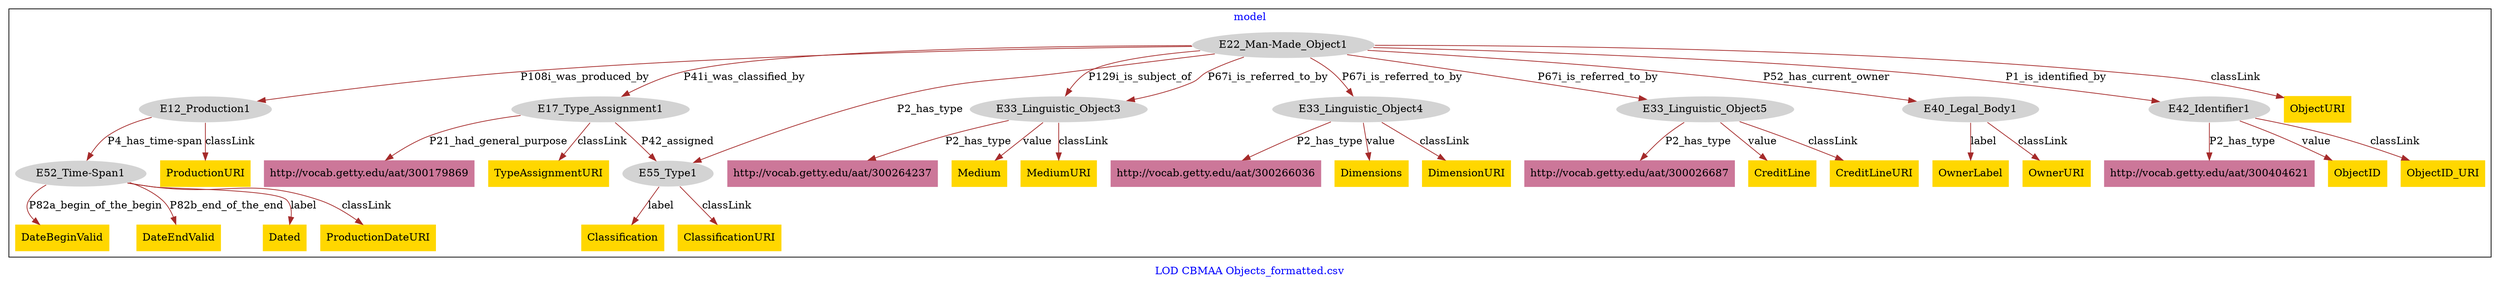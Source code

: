 digraph n0 {
fontcolor="blue"
remincross="true"
label="LOD CBMAA Objects_formatted.csv"
subgraph cluster {
label="model"
n2[style="filled",color="white",fillcolor="lightgray",label="E12_Production1"];
n3[style="filled",color="white",fillcolor="lightgray",label="E52_Time-Span1"];
n4[style="filled",color="white",fillcolor="lightgray",label="E17_Type_Assignment1"];
n5[style="filled",color="white",fillcolor="lightgray",label="E55_Type1"];
n6[style="filled",color="white",fillcolor="lightgray",label="E22_Man-Made_Object1"];
n7[style="filled",color="white",fillcolor="lightgray",label="E33_Linguistic_Object3"];
n8[style="filled",color="white",fillcolor="lightgray",label="E33_Linguistic_Object4"];
n9[style="filled",color="white",fillcolor="lightgray",label="E33_Linguistic_Object5"];
n10[style="filled",color="white",fillcolor="lightgray",label="E40_Legal_Body1"];
n11[style="filled",color="white",fillcolor="lightgray",label="E42_Identifier1"];
n12[shape="plaintext",style="filled",fillcolor="gold",label="ObjectID"];
n13[shape="plaintext",style="filled",fillcolor="gold",label="ObjectURI"];
n14[shape="plaintext",style="filled",fillcolor="gold",label="Classification"];
n15[shape="plaintext",style="filled",fillcolor="gold",label="Dated"];
n16[shape="plaintext",style="filled",fillcolor="gold",label="ProductionDateURI"];
n17[shape="plaintext",style="filled",fillcolor="gold",label="Medium"];
n18[shape="plaintext",style="filled",fillcolor="gold",label="ProductionURI"];
n19[shape="plaintext",style="filled",fillcolor="gold",label="CreditLine"];
n20[shape="plaintext",style="filled",fillcolor="gold",label="Dimensions"];
n21[shape="plaintext",style="filled",fillcolor="gold",label="OwnerLabel"];
n22[shape="plaintext",style="filled",fillcolor="gold",label="MediumURI"];
n23[shape="plaintext",style="filled",fillcolor="gold",label="ClassificationURI"];
n24[shape="plaintext",style="filled",fillcolor="gold",label="DateBeginValid"];
n25[shape="plaintext",style="filled",fillcolor="gold",label="CreditLineURI"];
n26[shape="plaintext",style="filled",fillcolor="gold",label="DimensionURI"];
n27[shape="plaintext",style="filled",fillcolor="gold",label="TypeAssignmentURI"];
n28[shape="plaintext",style="filled",fillcolor="gold",label="DateEndValid"];
n29[shape="plaintext",style="filled",fillcolor="gold",label="OwnerURI"];
n30[shape="plaintext",style="filled",fillcolor="gold",label="ObjectID_URI"];
n31[shape="plaintext",style="filled",fillcolor="#CC7799",label="http://vocab.getty.edu/aat/300026687"];
n32[shape="plaintext",style="filled",fillcolor="#CC7799",label="http://vocab.getty.edu/aat/300264237"];
n33[shape="plaintext",style="filled",fillcolor="#CC7799",label="http://vocab.getty.edu/aat/300404621"];
n34[shape="plaintext",style="filled",fillcolor="#CC7799",label="http://vocab.getty.edu/aat/300179869"];
n35[shape="plaintext",style="filled",fillcolor="#CC7799",label="http://vocab.getty.edu/aat/300266036"];
}
n2 -> n3[color="brown",fontcolor="black",label="P4_has_time-span"]
n4 -> n5[color="brown",fontcolor="black",label="P42_assigned"]
n6 -> n2[color="brown",fontcolor="black",label="P108i_was_produced_by"]
n6 -> n4[color="brown",fontcolor="black",label="P41i_was_classified_by"]
n6 -> n7[color="brown",fontcolor="black",label="P129i_is_subject_of"]
n6 -> n8[color="brown",fontcolor="black",label="P67i_is_referred_to_by"]
n6 -> n9[color="brown",fontcolor="black",label="P67i_is_referred_to_by"]
n6 -> n10[color="brown",fontcolor="black",label="P52_has_current_owner"]
n6 -> n11[color="brown",fontcolor="black",label="P1_is_identified_by"]
n11 -> n12[color="brown",fontcolor="black",label="value"]
n6 -> n13[color="brown",fontcolor="black",label="classLink"]
n5 -> n14[color="brown",fontcolor="black",label="label"]
n3 -> n15[color="brown",fontcolor="black",label="label"]
n3 -> n16[color="brown",fontcolor="black",label="classLink"]
n7 -> n17[color="brown",fontcolor="black",label="value"]
n2 -> n18[color="brown",fontcolor="black",label="classLink"]
n9 -> n19[color="brown",fontcolor="black",label="value"]
n8 -> n20[color="brown",fontcolor="black",label="value"]
n10 -> n21[color="brown",fontcolor="black",label="label"]
n7 -> n22[color="brown",fontcolor="black",label="classLink"]
n5 -> n23[color="brown",fontcolor="black",label="classLink"]
n3 -> n24[color="brown",fontcolor="black",label="P82a_begin_of_the_begin"]
n9 -> n25[color="brown",fontcolor="black",label="classLink"]
n8 -> n26[color="brown",fontcolor="black",label="classLink"]
n4 -> n27[color="brown",fontcolor="black",label="classLink"]
n3 -> n28[color="brown",fontcolor="black",label="P82b_end_of_the_end"]
n10 -> n29[color="brown",fontcolor="black",label="classLink"]
n11 -> n30[color="brown",fontcolor="black",label="classLink"]
n9 -> n31[color="brown",fontcolor="black",label="P2_has_type"]
n6 -> n5[color="brown",fontcolor="black",label="P2_has_type"]
n7 -> n32[color="brown",fontcolor="black",label="P2_has_type"]
n11 -> n33[color="brown",fontcolor="black",label="P2_has_type"]
n6 -> n7[color="brown",fontcolor="black",label="P67i_is_referred_to_by"]
n4 -> n34[color="brown",fontcolor="black",label="P21_had_general_purpose"]
n8 -> n35[color="brown",fontcolor="black",label="P2_has_type"]
}
